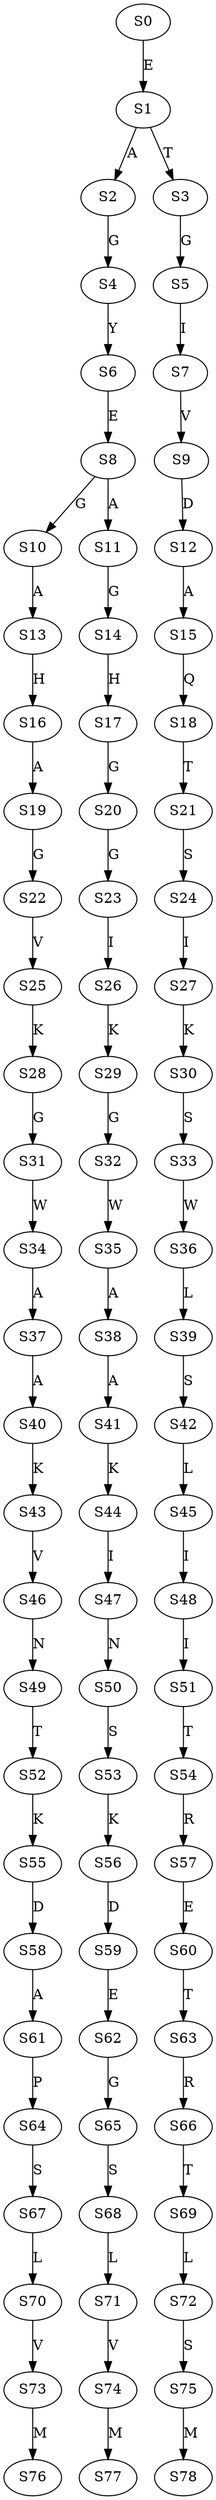 strict digraph  {
	S0 -> S1 [ label = E ];
	S1 -> S2 [ label = A ];
	S1 -> S3 [ label = T ];
	S2 -> S4 [ label = G ];
	S3 -> S5 [ label = G ];
	S4 -> S6 [ label = Y ];
	S5 -> S7 [ label = I ];
	S6 -> S8 [ label = E ];
	S7 -> S9 [ label = V ];
	S8 -> S10 [ label = G ];
	S8 -> S11 [ label = A ];
	S9 -> S12 [ label = D ];
	S10 -> S13 [ label = A ];
	S11 -> S14 [ label = G ];
	S12 -> S15 [ label = A ];
	S13 -> S16 [ label = H ];
	S14 -> S17 [ label = H ];
	S15 -> S18 [ label = Q ];
	S16 -> S19 [ label = A ];
	S17 -> S20 [ label = G ];
	S18 -> S21 [ label = T ];
	S19 -> S22 [ label = G ];
	S20 -> S23 [ label = G ];
	S21 -> S24 [ label = S ];
	S22 -> S25 [ label = V ];
	S23 -> S26 [ label = I ];
	S24 -> S27 [ label = I ];
	S25 -> S28 [ label = K ];
	S26 -> S29 [ label = K ];
	S27 -> S30 [ label = K ];
	S28 -> S31 [ label = G ];
	S29 -> S32 [ label = G ];
	S30 -> S33 [ label = S ];
	S31 -> S34 [ label = W ];
	S32 -> S35 [ label = W ];
	S33 -> S36 [ label = W ];
	S34 -> S37 [ label = A ];
	S35 -> S38 [ label = A ];
	S36 -> S39 [ label = L ];
	S37 -> S40 [ label = A ];
	S38 -> S41 [ label = A ];
	S39 -> S42 [ label = S ];
	S40 -> S43 [ label = K ];
	S41 -> S44 [ label = K ];
	S42 -> S45 [ label = L ];
	S43 -> S46 [ label = V ];
	S44 -> S47 [ label = I ];
	S45 -> S48 [ label = I ];
	S46 -> S49 [ label = N ];
	S47 -> S50 [ label = N ];
	S48 -> S51 [ label = I ];
	S49 -> S52 [ label = T ];
	S50 -> S53 [ label = S ];
	S51 -> S54 [ label = T ];
	S52 -> S55 [ label = K ];
	S53 -> S56 [ label = K ];
	S54 -> S57 [ label = R ];
	S55 -> S58 [ label = D ];
	S56 -> S59 [ label = D ];
	S57 -> S60 [ label = E ];
	S58 -> S61 [ label = A ];
	S59 -> S62 [ label = E ];
	S60 -> S63 [ label = T ];
	S61 -> S64 [ label = P ];
	S62 -> S65 [ label = G ];
	S63 -> S66 [ label = R ];
	S64 -> S67 [ label = S ];
	S65 -> S68 [ label = S ];
	S66 -> S69 [ label = T ];
	S67 -> S70 [ label = L ];
	S68 -> S71 [ label = L ];
	S69 -> S72 [ label = L ];
	S70 -> S73 [ label = V ];
	S71 -> S74 [ label = V ];
	S72 -> S75 [ label = S ];
	S73 -> S76 [ label = M ];
	S74 -> S77 [ label = M ];
	S75 -> S78 [ label = M ];
}
